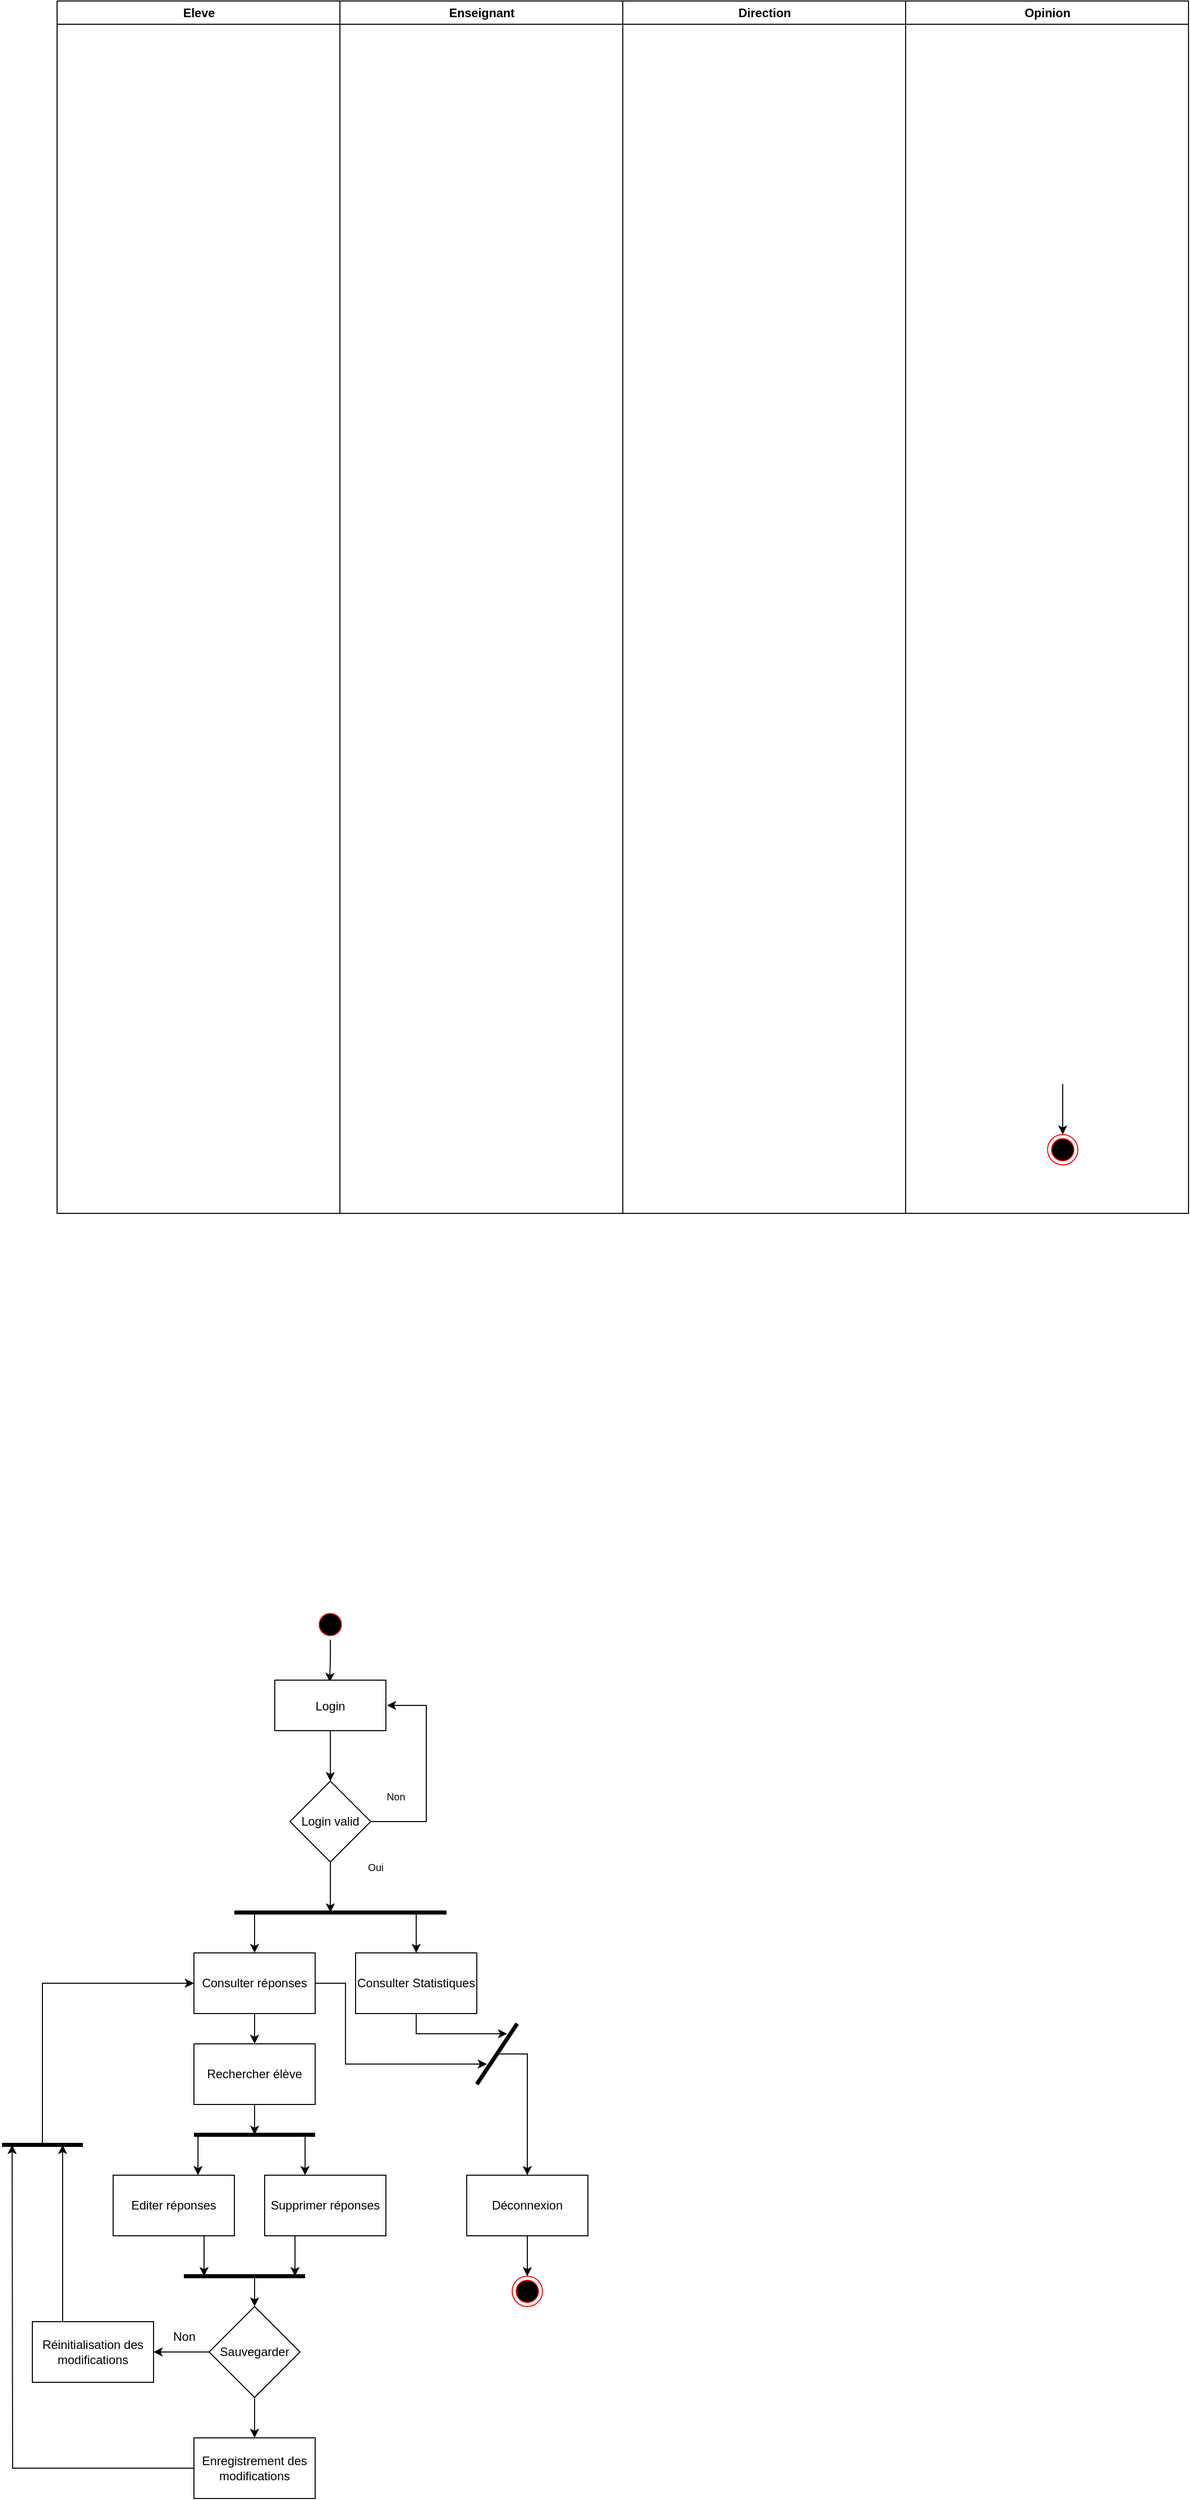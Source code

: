 <mxfile version="19.0.0" type="github">
  <diagram name="Page-1" id="e7e014a7-5840-1c2e-5031-d8a46d1fe8dd">
    <mxGraphModel dx="2674" dy="1038" grid="1" gridSize="10" guides="1" tooltips="1" connect="1" arrows="1" fold="1" page="1" pageScale="1" pageWidth="1169" pageHeight="826" background="none" math="0" shadow="0">
      <root>
        <mxCell id="0" />
        <mxCell id="1" parent="0" />
        <mxCell id="MWQz74-mzpOBfi5y9opP-41" value="Opinion" style="swimlane;whiteSpace=wrap" parent="1" vertex="1">
          <mxGeometry x="1004.5" y="128" width="280" height="1200" as="geometry" />
        </mxCell>
        <mxCell id="MWQz74-mzpOBfi5y9opP-82" value="" style="ellipse;html=1;shape=endState;fillColor=#000000;strokeColor=#ff0000;fontColor=default;" parent="MWQz74-mzpOBfi5y9opP-41" vertex="1">
          <mxGeometry x="140.5" y="1122" width="30" height="30" as="geometry" />
        </mxCell>
        <mxCell id="2" value="Eleve" style="swimlane;whiteSpace=wrap" parent="1" vertex="1">
          <mxGeometry x="164.5" y="128" width="280" height="1200" as="geometry" />
        </mxCell>
        <mxCell id="3" value="Enseignant" style="swimlane;whiteSpace=wrap" parent="1" vertex="1">
          <mxGeometry x="444.5" y="128" width="280" height="1200" as="geometry" />
        </mxCell>
        <mxCell id="4" value="Direction" style="swimlane;whiteSpace=wrap" parent="1" vertex="1">
          <mxGeometry x="724.5" y="128" width="280" height="1200" as="geometry" />
        </mxCell>
        <mxCell id="MWQz74-mzpOBfi5y9opP-81" style="edgeStyle=orthogonalEdgeStyle;rounded=0;orthogonalLoop=1;jettySize=auto;html=1;fontColor=default;endArrow=classic;endFill=1;strokeWidth=1;" parent="1" edge="1">
          <mxGeometry relative="1" as="geometry">
            <mxPoint x="1160" y="1250" as="targetPoint" />
            <mxPoint x="1160" y="1200" as="sourcePoint" />
          </mxGeometry>
        </mxCell>
        <mxCell id="5" value="" style="ellipse;shape=startState;fillColor=#000000;strokeColor=#ff0000;" parent="1" vertex="1">
          <mxGeometry x="420" y="1720" width="30" height="30" as="geometry" />
        </mxCell>
        <mxCell id="aiCcN-2ICW_fQ1aedBpy-14" style="edgeStyle=orthogonalEdgeStyle;rounded=0;orthogonalLoop=1;jettySize=auto;html=1;strokeWidth=1;" edge="1" parent="1" source="MWQz74-mzpOBfi5y9opP-47">
          <mxGeometry relative="1" as="geometry">
            <mxPoint x="435" y="2020" as="targetPoint" />
          </mxGeometry>
        </mxCell>
        <mxCell id="MWQz74-mzpOBfi5y9opP-47" value="Login valid" style="rhombus;whiteSpace=wrap;html=1;fontColor=default;fillColor=none;" parent="1" vertex="1">
          <mxGeometry x="395" y="1890" width="80" height="80" as="geometry" />
        </mxCell>
        <mxCell id="MWQz74-mzpOBfi5y9opP-90" value="&lt;font style=&quot;font-size: 10px;&quot;&gt;Non&lt;/font&gt;" style="text;html=1;strokeColor=none;fillColor=none;align=center;verticalAlign=middle;whiteSpace=wrap;rounded=0;fontColor=default;" parent="1" vertex="1">
          <mxGeometry x="470" y="1890" width="60" height="30" as="geometry" />
        </mxCell>
        <mxCell id="MWQz74-mzpOBfi5y9opP-97" value="&lt;font style=&quot;font-size: 10px;&quot;&gt;Oui&lt;/font&gt;&lt;span style=&quot;color: rgba(0, 0, 0, 0); font-family: monospace; font-size: 0px; text-align: start;&quot;&gt;%3CmxGraphModel%3E%3Croot%3E%3CmxCell%20id%3D%220%22%2F%3E%3CmxCell%20id%3D%221%22%20parent%3D%220%22%2F%3E%3CmxCell%20id%3D%222%22%20value%3D%22%26lt%3Bfont%20style%3D%26quot%3Bfont-size%3A%2010px%3B%26quot%3B%26gt%3BNon%26lt%3B%2Ffont%26gt%3B%22%20style%3D%22text%3Bhtml%3D1%3BstrokeColor%3Dnone%3BfillColor%3Dnone%3Balign%3Dcenter%3BverticalAlign%3Dmiddle%3BwhiteSpace%3Dwrap%3Brounded%3D0%3BfontColor%3Ddefault%3B%22%20vertex%3D%221%22%20parent%3D%221%22%3E%3CmxGeometry%20x%3D%22320%22%20y%3D%22960%22%20width%3D%2260%22%20height%3D%2230%22%20as%3D%22geometry%22%2F%3E%3C%2FmxCell%3E%3C%2Froot%3E%3C%2FmxGraphModel%3E&lt;/span&gt;" style="text;html=1;strokeColor=none;fillColor=none;align=center;verticalAlign=middle;whiteSpace=wrap;rounded=0;fontColor=default;" parent="1" vertex="1">
          <mxGeometry x="450" y="1960" width="60" height="30" as="geometry" />
        </mxCell>
        <mxCell id="aiCcN-2ICW_fQ1aedBpy-44" style="edgeStyle=orthogonalEdgeStyle;rounded=0;orthogonalLoop=1;jettySize=auto;html=1;strokeWidth=1;" edge="1" parent="1" source="aiCcN-2ICW_fQ1aedBpy-7">
          <mxGeometry relative="1" as="geometry">
            <mxPoint x="590" y="2170" as="targetPoint" />
            <Array as="points">
              <mxPoint x="450" y="2090" />
              <mxPoint x="450" y="2170" />
            </Array>
          </mxGeometry>
        </mxCell>
        <mxCell id="aiCcN-2ICW_fQ1aedBpy-7" value="Consulter réponses" style="rounded=0;whiteSpace=wrap;html=1;fillColor=none;" vertex="1" parent="1">
          <mxGeometry x="300" y="2060" width="120" height="60" as="geometry" />
        </mxCell>
        <mxCell id="aiCcN-2ICW_fQ1aedBpy-23" style="edgeStyle=orthogonalEdgeStyle;rounded=0;orthogonalLoop=1;jettySize=auto;html=1;strokeWidth=1;" edge="1" parent="1" source="aiCcN-2ICW_fQ1aedBpy-9">
          <mxGeometry relative="1" as="geometry">
            <mxPoint x="360" y="2240" as="targetPoint" />
          </mxGeometry>
        </mxCell>
        <mxCell id="aiCcN-2ICW_fQ1aedBpy-9" value="Rechercher élève" style="rounded=0;whiteSpace=wrap;html=1;fillColor=none;" vertex="1" parent="1">
          <mxGeometry x="300" y="2150" width="120" height="60" as="geometry" />
        </mxCell>
        <mxCell id="aiCcN-2ICW_fQ1aedBpy-12" value="" style="endArrow=none;html=1;rounded=0;strokeWidth=4;" edge="1" parent="1">
          <mxGeometry width="50" height="50" relative="1" as="geometry">
            <mxPoint x="340" y="2020" as="sourcePoint" />
            <mxPoint x="550" y="2020" as="targetPoint" />
          </mxGeometry>
        </mxCell>
        <mxCell id="MWQz74-mzpOBfi5y9opP-52" style="edgeStyle=orthogonalEdgeStyle;rounded=0;orthogonalLoop=1;jettySize=auto;html=1;exitX=0.5;exitY=1;exitDx=0;exitDy=0;entryX=0.494;entryY=0.036;entryDx=0;entryDy=0;entryPerimeter=0;fontColor=default;" parent="1" source="5" target="7" edge="1">
          <mxGeometry relative="1" as="geometry" />
        </mxCell>
        <mxCell id="7" value="Login" style="" parent="1" vertex="1">
          <mxGeometry x="380" y="1790" width="110" height="50" as="geometry" />
        </mxCell>
        <mxCell id="MWQz74-mzpOBfi5y9opP-49" style="edgeStyle=orthogonalEdgeStyle;rounded=0;orthogonalLoop=1;jettySize=auto;html=1;entryX=0.5;entryY=0;entryDx=0;entryDy=0;fontColor=default;" parent="1" source="7" target="MWQz74-mzpOBfi5y9opP-47" edge="1">
          <mxGeometry relative="1" as="geometry" />
        </mxCell>
        <mxCell id="MWQz74-mzpOBfi5y9opP-48" style="edgeStyle=orthogonalEdgeStyle;rounded=0;orthogonalLoop=1;jettySize=auto;html=1;fontColor=default;exitX=1;exitY=0.5;exitDx=0;exitDy=0;entryX=1.01;entryY=0.5;entryDx=0;entryDy=0;entryPerimeter=0;" parent="1" source="MWQz74-mzpOBfi5y9opP-47" target="7" edge="1">
          <mxGeometry relative="1" as="geometry">
            <mxPoint x="240" y="1780" as="targetPoint" />
            <Array as="points">
              <mxPoint x="530" y="1930" />
              <mxPoint x="530" y="1815" />
            </Array>
          </mxGeometry>
        </mxCell>
        <mxCell id="aiCcN-2ICW_fQ1aedBpy-25" style="edgeStyle=orthogonalEdgeStyle;rounded=0;orthogonalLoop=1;jettySize=auto;html=1;exitX=0.75;exitY=1;exitDx=0;exitDy=0;strokeWidth=1;" edge="1" parent="1" source="aiCcN-2ICW_fQ1aedBpy-13">
          <mxGeometry relative="1" as="geometry">
            <mxPoint x="310" y="2380" as="targetPoint" />
          </mxGeometry>
        </mxCell>
        <mxCell id="aiCcN-2ICW_fQ1aedBpy-13" value="Editer réponses" style="rounded=0;whiteSpace=wrap;html=1;fillColor=none;" vertex="1" parent="1">
          <mxGeometry x="220" y="2280" width="120" height="60" as="geometry" />
        </mxCell>
        <mxCell id="aiCcN-2ICW_fQ1aedBpy-15" value="Consulter Statistiques" style="rounded=0;whiteSpace=wrap;html=1;fillColor=none;" vertex="1" parent="1">
          <mxGeometry x="460" y="2060" width="120" height="60" as="geometry" />
        </mxCell>
        <mxCell id="aiCcN-2ICW_fQ1aedBpy-16" value="" style="endArrow=classic;html=1;rounded=0;strokeWidth=1;entryX=0.5;entryY=0;entryDx=0;entryDy=0;" edge="1" parent="1" target="aiCcN-2ICW_fQ1aedBpy-7">
          <mxGeometry width="50" height="50" relative="1" as="geometry">
            <mxPoint x="360" y="2020" as="sourcePoint" />
            <mxPoint x="700" y="2070" as="targetPoint" />
          </mxGeometry>
        </mxCell>
        <mxCell id="aiCcN-2ICW_fQ1aedBpy-17" value="" style="endArrow=classic;html=1;rounded=0;strokeWidth=1;entryX=0.5;entryY=0;entryDx=0;entryDy=0;" edge="1" parent="1" target="aiCcN-2ICW_fQ1aedBpy-15">
          <mxGeometry width="50" height="50" relative="1" as="geometry">
            <mxPoint x="520" y="2020" as="sourcePoint" />
            <mxPoint x="370" y="2070" as="targetPoint" />
          </mxGeometry>
        </mxCell>
        <mxCell id="aiCcN-2ICW_fQ1aedBpy-18" value="" style="endArrow=none;html=1;rounded=0;strokeWidth=4;" edge="1" parent="1">
          <mxGeometry width="50" height="50" relative="1" as="geometry">
            <mxPoint x="300" y="2240" as="sourcePoint" />
            <mxPoint x="420" y="2240" as="targetPoint" />
          </mxGeometry>
        </mxCell>
        <mxCell id="aiCcN-2ICW_fQ1aedBpy-19" value="" style="endArrow=classic;html=1;rounded=0;strokeWidth=1;" edge="1" parent="1">
          <mxGeometry width="50" height="50" relative="1" as="geometry">
            <mxPoint x="410" y="2240" as="sourcePoint" />
            <mxPoint x="410" y="2280" as="targetPoint" />
          </mxGeometry>
        </mxCell>
        <mxCell id="aiCcN-2ICW_fQ1aedBpy-20" value="" style="endArrow=classic;html=1;rounded=0;strokeWidth=1;" edge="1" parent="1">
          <mxGeometry width="50" height="50" relative="1" as="geometry">
            <mxPoint x="304" y="2240" as="sourcePoint" />
            <mxPoint x="304" y="2280" as="targetPoint" />
          </mxGeometry>
        </mxCell>
        <mxCell id="aiCcN-2ICW_fQ1aedBpy-21" value="" style="endArrow=classic;html=1;rounded=0;strokeWidth=1;exitX=0.5;exitY=1;exitDx=0;exitDy=0;" edge="1" parent="1" source="aiCcN-2ICW_fQ1aedBpy-7">
          <mxGeometry width="50" height="50" relative="1" as="geometry">
            <mxPoint x="650" y="2200" as="sourcePoint" />
            <mxPoint x="360" y="2150" as="targetPoint" />
          </mxGeometry>
        </mxCell>
        <mxCell id="aiCcN-2ICW_fQ1aedBpy-26" style="edgeStyle=orthogonalEdgeStyle;rounded=0;orthogonalLoop=1;jettySize=auto;html=1;exitX=0.25;exitY=1;exitDx=0;exitDy=0;strokeWidth=1;" edge="1" parent="1" source="aiCcN-2ICW_fQ1aedBpy-22">
          <mxGeometry relative="1" as="geometry">
            <mxPoint x="400" y="2380" as="targetPoint" />
          </mxGeometry>
        </mxCell>
        <mxCell id="aiCcN-2ICW_fQ1aedBpy-22" value="Supprimer réponses" style="rounded=0;whiteSpace=wrap;html=1;fillColor=none;" vertex="1" parent="1">
          <mxGeometry x="370" y="2280" width="120" height="60" as="geometry" />
        </mxCell>
        <mxCell id="aiCcN-2ICW_fQ1aedBpy-24" value="" style="endArrow=none;html=1;rounded=0;strokeWidth=4;" edge="1" parent="1">
          <mxGeometry width="50" height="50" relative="1" as="geometry">
            <mxPoint x="290" y="2380" as="sourcePoint" />
            <mxPoint x="410" y="2380" as="targetPoint" />
          </mxGeometry>
        </mxCell>
        <mxCell id="aiCcN-2ICW_fQ1aedBpy-36" style="edgeStyle=orthogonalEdgeStyle;rounded=0;orthogonalLoop=1;jettySize=auto;html=1;entryX=1;entryY=0.5;entryDx=0;entryDy=0;strokeWidth=1;" edge="1" parent="1" source="aiCcN-2ICW_fQ1aedBpy-28" target="aiCcN-2ICW_fQ1aedBpy-35">
          <mxGeometry relative="1" as="geometry" />
        </mxCell>
        <mxCell id="aiCcN-2ICW_fQ1aedBpy-39" value="" style="edgeStyle=orthogonalEdgeStyle;rounded=0;orthogonalLoop=1;jettySize=auto;html=1;strokeWidth=1;" edge="1" parent="1" source="aiCcN-2ICW_fQ1aedBpy-28" target="aiCcN-2ICW_fQ1aedBpy-38">
          <mxGeometry relative="1" as="geometry" />
        </mxCell>
        <mxCell id="aiCcN-2ICW_fQ1aedBpy-28" value="Sauvegarder" style="rhombus;whiteSpace=wrap;html=1;fillColor=none;" vertex="1" parent="1">
          <mxGeometry x="315" y="2410" width="90" height="90" as="geometry" />
        </mxCell>
        <mxCell id="aiCcN-2ICW_fQ1aedBpy-29" value="" style="endArrow=classic;html=1;rounded=0;strokeWidth=1;entryX=0.5;entryY=0;entryDx=0;entryDy=0;" edge="1" parent="1" target="aiCcN-2ICW_fQ1aedBpy-28">
          <mxGeometry width="50" height="50" relative="1" as="geometry">
            <mxPoint x="360" y="2380" as="sourcePoint" />
            <mxPoint x="700" y="2400" as="targetPoint" />
          </mxGeometry>
        </mxCell>
        <mxCell id="aiCcN-2ICW_fQ1aedBpy-33" value="Non" style="text;html=1;align=center;verticalAlign=middle;resizable=0;points=[];autosize=1;strokeColor=none;fillColor=none;" vertex="1" parent="1">
          <mxGeometry x="270" y="2430" width="40" height="20" as="geometry" />
        </mxCell>
        <mxCell id="aiCcN-2ICW_fQ1aedBpy-42" style="edgeStyle=orthogonalEdgeStyle;rounded=0;orthogonalLoop=1;jettySize=auto;html=1;exitX=0.25;exitY=0;exitDx=0;exitDy=0;strokeWidth=1;" edge="1" parent="1" source="aiCcN-2ICW_fQ1aedBpy-35">
          <mxGeometry relative="1" as="geometry">
            <mxPoint x="170" y="2250" as="targetPoint" />
          </mxGeometry>
        </mxCell>
        <mxCell id="aiCcN-2ICW_fQ1aedBpy-35" value="Réinitialisation des modifications" style="rounded=0;whiteSpace=wrap;html=1;fillColor=none;" vertex="1" parent="1">
          <mxGeometry x="140" y="2425" width="120" height="60" as="geometry" />
        </mxCell>
        <mxCell id="aiCcN-2ICW_fQ1aedBpy-40" style="edgeStyle=orthogonalEdgeStyle;rounded=0;orthogonalLoop=1;jettySize=auto;html=1;strokeWidth=1;" edge="1" parent="1" source="aiCcN-2ICW_fQ1aedBpy-38">
          <mxGeometry relative="1" as="geometry">
            <mxPoint x="120" y="2250" as="targetPoint" />
          </mxGeometry>
        </mxCell>
        <mxCell id="aiCcN-2ICW_fQ1aedBpy-38" value="Enregistrement des modifications" style="whiteSpace=wrap;html=1;fillColor=none;strokeColor=rgb(0, 0, 0);fontColor=rgb(0, 0, 0);" vertex="1" parent="1">
          <mxGeometry x="300" y="2540" width="120" height="60" as="geometry" />
        </mxCell>
        <mxCell id="aiCcN-2ICW_fQ1aedBpy-41" value="" style="endArrow=none;html=1;rounded=0;strokeWidth=4;" edge="1" parent="1">
          <mxGeometry width="50" height="50" relative="1" as="geometry">
            <mxPoint x="110" y="2250" as="sourcePoint" />
            <mxPoint x="190" y="2250" as="targetPoint" />
          </mxGeometry>
        </mxCell>
        <mxCell id="aiCcN-2ICW_fQ1aedBpy-43" value="" style="endArrow=classic;html=1;rounded=0;strokeWidth=1;entryX=0;entryY=0.5;entryDx=0;entryDy=0;" edge="1" parent="1" target="aiCcN-2ICW_fQ1aedBpy-7">
          <mxGeometry width="50" height="50" relative="1" as="geometry">
            <mxPoint x="150" y="2250" as="sourcePoint" />
            <mxPoint x="700" y="2220" as="targetPoint" />
            <Array as="points">
              <mxPoint x="150" y="2090" />
            </Array>
          </mxGeometry>
        </mxCell>
        <mxCell id="aiCcN-2ICW_fQ1aedBpy-46" value="" style="endArrow=classic;html=1;rounded=0;strokeWidth=1;exitX=0.5;exitY=1;exitDx=0;exitDy=0;" edge="1" parent="1" source="aiCcN-2ICW_fQ1aedBpy-15">
          <mxGeometry width="50" height="50" relative="1" as="geometry">
            <mxPoint x="460" y="2140" as="sourcePoint" />
            <mxPoint x="610" y="2140" as="targetPoint" />
            <Array as="points">
              <mxPoint x="520" y="2140" />
            </Array>
          </mxGeometry>
        </mxCell>
        <mxCell id="aiCcN-2ICW_fQ1aedBpy-47" value="" style="endArrow=none;html=1;rounded=0;strokeWidth=4;" edge="1" parent="1">
          <mxGeometry width="50" height="50" relative="1" as="geometry">
            <mxPoint x="580" y="2190" as="sourcePoint" />
            <mxPoint x="620" y="2130" as="targetPoint" />
          </mxGeometry>
        </mxCell>
        <mxCell id="aiCcN-2ICW_fQ1aedBpy-50" style="edgeStyle=orthogonalEdgeStyle;rounded=0;orthogonalLoop=1;jettySize=auto;html=1;strokeWidth=1;" edge="1" parent="1" source="aiCcN-2ICW_fQ1aedBpy-48">
          <mxGeometry relative="1" as="geometry">
            <mxPoint x="630" y="2380" as="targetPoint" />
          </mxGeometry>
        </mxCell>
        <mxCell id="aiCcN-2ICW_fQ1aedBpy-48" value="Déconnexion" style="rounded=0;whiteSpace=wrap;html=1;fillColor=none;" vertex="1" parent="1">
          <mxGeometry x="570" y="2280" width="120" height="60" as="geometry" />
        </mxCell>
        <mxCell id="aiCcN-2ICW_fQ1aedBpy-49" value="" style="endArrow=classic;html=1;rounded=0;strokeWidth=1;entryX=0.5;entryY=0;entryDx=0;entryDy=0;" edge="1" parent="1" target="aiCcN-2ICW_fQ1aedBpy-48">
          <mxGeometry width="50" height="50" relative="1" as="geometry">
            <mxPoint x="600" y="2160" as="sourcePoint" />
            <mxPoint x="700" y="2300" as="targetPoint" />
            <Array as="points">
              <mxPoint x="630" y="2160" />
            </Array>
          </mxGeometry>
        </mxCell>
        <mxCell id="aiCcN-2ICW_fQ1aedBpy-51" value="" style="ellipse;html=1;shape=endState;fillColor=#000000;strokeColor=#ff0000;" vertex="1" parent="1">
          <mxGeometry x="615" y="2380" width="30" height="30" as="geometry" />
        </mxCell>
      </root>
    </mxGraphModel>
  </diagram>
</mxfile>
